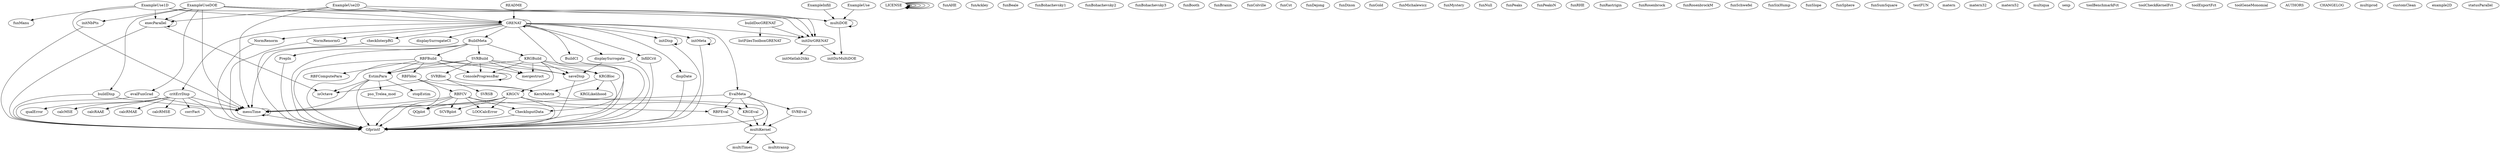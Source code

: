 /* Created by mdot for Matlab */
digraph m2html {
  ExampleUse1D -> GRENAT;
  ExampleUse1D -> funManu;
  ExampleUse1D -> initDirGRENAT;
  ExampleUse1D -> execParallel;
  ExampleUse1D -> mesuTime;
  ExampleUse2D -> GRENAT;
  ExampleUse2D -> initDirGRENAT;
  ExampleUse2D -> execParallel;
  ExampleUse2D -> mesuTime;
  ExampleUseDOE -> GRENAT;
  ExampleUseDOE -> initDirGRENAT;
  ExampleUseDOE -> initNbPts;
  ExampleUseDOE -> multiDOE;
  ExampleUseDOE -> buildDisp;
  ExampleUseDOE -> evalFunGrad;
  ExampleUseDOE -> execParallel;
  ExampleUseDOE -> mesuTime;
  GRENAT -> GRENAT;
  GRENAT -> initDirGRENAT;
  GRENAT -> BuildCI;
  GRENAT -> InfillCrit;
  GRENAT -> critErrDisp;
  GRENAT -> dispDate;
  GRENAT -> displaySurrogate;
  GRENAT -> displaySurrogateCI;
  GRENAT -> initDisp;
  GRENAT -> initMeta;
  GRENAT -> BuildMeta;
  GRENAT -> EvalMeta;
  GRENAT -> CheckInputData;
  GRENAT -> NormRenorm;
  GRENAT -> NormRenormG;
  GRENAT -> checkInterpRG;
  LICENSE -> LICENSE;
  LICENSE -> LICENSE;
  LICENSE -> LICENSE;
  README -> GRENAT;
  initDirGRENAT -> initMatlab2tikz;
  initDirGRENAT -> initDirMultiDOE;
  BuildCI -> Gfprintf;
  InfillCrit -> Gfprintf;
  critErrDisp -> calcMSE;
  critErrDisp -> calcRAAE;
  critErrDisp -> calcRMAE;
  critErrDisp -> calcRMSE;
  critErrDisp -> corrFact;
  critErrDisp -> qualError;
  critErrDisp -> Gfprintf;
  critErrDisp -> mesuTime;
  dispDate -> Gfprintf;
  displaySurrogate -> saveDisp;
  displaySurrogate -> Gfprintf;
  saveDisp -> Gfprintf;
  initDisp -> initDisp;
  initDisp -> Gfprintf;
  initMeta -> initMeta;
  initMeta -> Gfprintf;
  initNbPts -> Gfprintf;
  multiKernel -> multiTimes;
  multiKernel -> multitransp;
  ConsoleProgressBar -> ConsoleProgressBar;
  ExampleInfill -> multiDOE;
  ExampleUse -> multiDOE;
  LICENSE -> LICENSE;
  LICENSE -> LICENSE;
  LICENSE -> LICENSE;
  multiDOE -> initDirMultiDOE;
  multiDOE -> multiDOE;
  BuildMeta -> KRGBuild;
  BuildMeta -> PrepIn;
  BuildMeta -> RBFBuild;
  BuildMeta -> SVRBuild;
  BuildMeta -> Gfprintf;
  BuildMeta -> mesuTime;
  EstimPara -> pso_Trelea_mod;
  EstimPara -> stopEstim;
  EstimPara -> Gfprintf;
  EstimPara -> isOctave;
  EstimPara -> mesuTime;
  EvalMeta -> KRGEval;
  EvalMeta -> RBFEval;
  EvalMeta -> SVREval;
  EvalMeta -> Gfprintf;
  EvalMeta -> mesuTime;
  KRGBloc -> KRGLikelihood;
  KRGBloc -> KernMatrix;
  KRGBloc -> Gfprintf;
  KRGBuild -> saveDisp;
  KRGBuild -> ConsoleProgressBar;
  KRGBuild -> mergestruct;
  KRGBuild -> EstimPara;
  KRGBuild -> KRGBloc;
  KRGBuild -> KRGCV;
  KRGBuild -> Gfprintf;
  KRGCV -> LOOCalcError;
  KRGCV -> QQplot;
  KRGCV -> SCVRplot;
  KRGCV -> KRGEval;
  KRGCV -> Gfprintf;
  KRGCV -> mesuTime;
  KRGEval -> multiKernel;
  KernMatrix -> multiKernel;
  PrepIn -> Gfprintf;
  RBFBuild -> saveDisp;
  RBFBuild -> ConsoleProgressBar;
  RBFBuild -> mergestruct;
  RBFBuild -> EstimPara;
  RBFBuild -> RBFComputePara;
  RBFBuild -> RBFbloc;
  RBFBuild -> Gfprintf;
  RBFCV -> LOOCalcError;
  RBFCV -> QQplot;
  RBFCV -> SCVRplot;
  RBFCV -> RBFEval;
  RBFCV -> CheckInputData;
  RBFCV -> Gfprintf;
  RBFCV -> mesuTime;
  RBFEval -> multiKernel;
  RBFbloc -> KernMatrix;
  RBFbloc -> RBFCV;
  RBFbloc -> Gfprintf;
  SVRBloc -> KernMatrix;
  SVRBloc -> SVRSB;
  SVRBloc -> isOctave;
  SVRBuild -> saveDisp;
  SVRBuild -> ConsoleProgressBar;
  SVRBuild -> mergestruct;
  SVRBuild -> EstimPara;
  SVRBuild -> KRGBloc;
  SVRBuild -> SVRBloc;
  SVRBuild -> Gfprintf;
  SVREval -> multiKernel;
  CheckInputData -> Gfprintf;
  NormRenorm -> Gfprintf;
  NormRenormG -> Gfprintf;
  buildDisp -> Gfprintf;
  buildDisp -> mesuTime;
  buildDocGRENAT -> initDirGRENAT;
  buildDocGRENAT -> listFilesToolboxGRENAT;
  checkInterpRG -> Gfprintf;
  evalFunGrad -> Gfprintf;
  evalFunGrad -> mesuTime;
  execParallel -> Gfprintf;
  execParallel -> execParallel;
  execParallel -> isOctave;
  mesuTime -> Gfprintf;
  mesuTime -> mesuTime;

  ExampleUse1D [URL="GRENAT/ExampleUse1D.html"];
  ExampleUse2D [URL="GRENAT/ExampleUse2D.html"];
  ExampleUseDOE [URL="GRENAT/ExampleUseDOE.html"];
  GRENAT [URL="GRENAT/GRENAT.html"];
  LICENSE [URL="GRENAT/LICENSE.html"];
  README [URL="GRENAT/README.html"];
  funAHE [URL="GRENAT/funTest/funAHE.html"];
  funAckley [URL="GRENAT/funTest/funAckley.html"];
  funBeale [URL="GRENAT/funTest/funBeale.html"];
  funBohachevsky1 [URL="GRENAT/funTest/funBohachevsky1.html"];
  funBohachevsky2 [URL="GRENAT/funTest/funBohachevsky2.html"];
  funBohachevsky3 [URL="GRENAT/funTest/funBohachevsky3.html"];
  funBooth [URL="GRENAT/funTest/funBooth.html"];
  funBranin [URL="GRENAT/funTest/funBranin.html"];
  funColville [URL="GRENAT/funTest/funColville.html"];
  funCst [URL="GRENAT/funTest/funCst.html"];
  funDejong [URL="GRENAT/funTest/funDejong.html"];
  funDixon [URL="GRENAT/funTest/funDixon.html"];
  funGold [URL="GRENAT/funTest/funGold.html"];
  funManu [URL="GRENAT/funTest/funManu.html"];
  funMichalewicz [URL="GRENAT/funTest/funMichalewicz.html"];
  funMystery [URL="GRENAT/funTest/funMystery.html"];
  funNull [URL="GRENAT/funTest/funNull.html"];
  funPeaks [URL="GRENAT/funTest/funPeaks.html"];
  funPeaksN [URL="GRENAT/funTest/funPeaksN.html"];
  funRHE [URL="GRENAT/funTest/funRHE.html"];
  funRastrigin [URL="GRENAT/funTest/funRastrigin.html"];
  funRosenbrock [URL="GRENAT/funTest/funRosenbrock.html"];
  funRosenbrockM [URL="GRENAT/funTest/funRosenbrockM.html"];
  funSchwefel [URL="GRENAT/funTest/funSchwefel.html"];
  funSixHump [URL="GRENAT/funTest/funSixHump.html"];
  funSlope [URL="GRENAT/funTest/funSlope.html"];
  funSphere [URL="GRENAT/funTest/funSphere.html"];
  funSumSquare [URL="GRENAT/funTest/funSumSquare.html"];
  testFUN [URL="GRENAT/funTest/testFUN.html"];
  initDirGRENAT [URL="GRENAT/initDirGRENAT.html"];
  BuildCI [URL="GRENAT/src/crit/BuildCI.html"];
  InfillCrit [URL="GRENAT/src/crit/InfillCrit.html"];
  LOOCalcError [URL="GRENAT/src/crit/LOOCalcError.html"];
  calcMSE [URL="GRENAT/src/crit/calcMSE.html"];
  calcRAAE [URL="GRENAT/src/crit/calcRAAE.html"];
  calcRMAE [URL="GRENAT/src/crit/calcRMAE.html"];
  calcRMSE [URL="GRENAT/src/crit/calcRMSE.html"];
  corrFact [URL="GRENAT/src/crit/corrFact.html"];
  critErrDisp [URL="GRENAT/src/crit/critErrDisp.html"];
  qualError [URL="GRENAT/src/crit/qualError.html"];
  QQplot [URL="GRENAT/src/disp/QQplot.html"];
  SCVRplot [URL="GRENAT/src/disp/SCVRplot.html"];
  dispDate [URL="GRENAT/src/disp/dispDate.html"];
  displaySurrogate [URL="GRENAT/src/disp/displaySurrogate.html"];
  displaySurrogateCI [URL="GRENAT/src/disp/displaySurrogateCI.html"];
  saveDisp [URL="GRENAT/src/disp/saveDisp.html"];
  initDisp [URL="GRENAT/src/init/initDisp.html"];
  initMeta [URL="GRENAT/src/init/initMeta.html"];
  initNbPts [URL="GRENAT/src/init/initNbPts.html"];
  matern [URL="GRENAT/src/kernANDfun/matern.html"];
  matern32 [URL="GRENAT/src/kernANDfun/matern32.html"];
  matern52 [URL="GRENAT/src/kernANDfun/matern52.html"];
  multiKernel [URL="GRENAT/src/kernANDfun/multiKernel.html"];
  multiqua [URL="GRENAT/src/kernANDfun/multiqua.html"];
  sexp [URL="GRENAT/src/kernANDfun/sexp.html"];
  toolBenchmarkFct [URL="GRENAT/src/kernANDfun/toolBenchmarkFct.html"];
  toolCheckKernelFct [URL="GRENAT/src/kernANDfun/toolCheckKernelFct.html"];
  toolExportFct [URL="GRENAT/src/kernANDfun/toolExportFct.html"];
  toolGeneMonomial [URL="GRENAT/src/kernANDfun/toolGeneMonomial.html"];
  ConsoleProgressBar [URL="GRENAT/src/libs/ConsoleProgressBar.html"];
  pso_Trelea_mod [URL="GRENAT/src/libs/PSOt/pso_Trelea_mod.html"];
  initMatlab2tikz [URL="GRENAT/src/libs/initMatlab2tikz.html"];
  AUTHORS [URL="GRENAT/src/libs/matlab2tikz/AUTHORS.html"];
  CHANGELOG [URL="GRENAT/src/libs/matlab2tikz/CHANGELOG.html"];
  LICENSE [URL="GRENAT/src/libs/matlab2tikz/LICENSE.html"];
  README [URL="GRENAT/src/libs/matlab2tikz/README.html"];
  mergestruct [URL="GRENAT/src/libs/mergestruct.html"];
  multiTimes [URL="GRENAT/src/libs/multiTimes.html"];
  ExampleInfill [URL="GRENAT/src/libs/multidoe/ExampleInfill.html"];
  ExampleUse [URL="GRENAT/src/libs/multidoe/ExampleUse.html"];
  LICENSE [URL="GRENAT/src/libs/multidoe/LICENSE.html"];
  README [URL="GRENAT/src/libs/multidoe/README.html"];
  initDirMultiDOE [URL="GRENAT/src/libs/multidoe/initDirMultiDOE.html"];
  multiDOE [URL="GRENAT/src/libs/multidoe/multiDOE.html"];
  multiprod [URL="GRENAT/src/libs/multiprod.html"];
  multitransp [URL="GRENAT/src/libs/multitransp.html"];
  BuildMeta [URL="GRENAT/src/surrogate/BuildMeta.html"];
  EstimPara [URL="GRENAT/src/surrogate/EstimPara.html"];
  EvalMeta [URL="GRENAT/src/surrogate/EvalMeta.html"];
  KRGBloc [URL="GRENAT/src/surrogate/KRGBloc.html"];
  KRGBuild [URL="GRENAT/src/surrogate/KRGBuild.html"];
  KRGCV [URL="GRENAT/src/surrogate/KRGCV.html"];
  KRGEval [URL="GRENAT/src/surrogate/KRGEval.html"];
  KRGLikelihood [URL="GRENAT/src/surrogate/KRGLikelihood.html"];
  KernMatrix [URL="GRENAT/src/surrogate/KernMatrix.html"];
  PrepIn [URL="GRENAT/src/surrogate/PrepIn.html"];
  RBFBuild [URL="GRENAT/src/surrogate/RBFBuild.html"];
  RBFCV [URL="GRENAT/src/surrogate/RBFCV.html"];
  RBFComputePara [URL="GRENAT/src/surrogate/RBFComputePara.html"];
  RBFEval [URL="GRENAT/src/surrogate/RBFEval.html"];
  RBFbloc [URL="GRENAT/src/surrogate/RBFbloc.html"];
  SVRBloc [URL="GRENAT/src/surrogate/SVRBloc.html"];
  SVRBuild [URL="GRENAT/src/surrogate/SVRBuild.html"];
  SVREval [URL="GRENAT/src/surrogate/SVREval.html"];
  SVRSB [URL="GRENAT/src/surrogate/SVRSB.html"];
  stopEstim [URL="GRENAT/src/surrogate/stopEstim.html"];
  CheckInputData [URL="GRENAT/src/various/CheckInputData.html"];
  Gfprintf [URL="GRENAT/src/various/Gfprintf.html"];
  NormRenorm [URL="GRENAT/src/various/NormRenorm.html"];
  NormRenormG [URL="GRENAT/src/various/NormRenormG.html"];
  buildDisp [URL="GRENAT/src/various/buildDisp.html"];
  buildDocGRENAT [URL="GRENAT/src/various/buildDocGRENAT.html"];
  checkInterpRG [URL="GRENAT/src/various/checkInterpRG.html"];
  customClean [URL="GRENAT/src/various/customClean.html"];
  evalFunGrad [URL="GRENAT/src/various/evalFunGrad.html"];
  example2D [URL="GRENAT/src/various/example2D.html"];
  execParallel [URL="GRENAT/src/various/execParallel.html"];
  isOctave [URL="GRENAT/src/various/isOctave.html"];
  listFilesToolboxGRENAT [URL="GRENAT/src/various/listFilesToolboxGRENAT.html"];
  mesuTime [URL="GRENAT/src/various/mesuTime.html"];
  statusParallel [URL="GRENAT/src/various/statusParallel.html"];
}